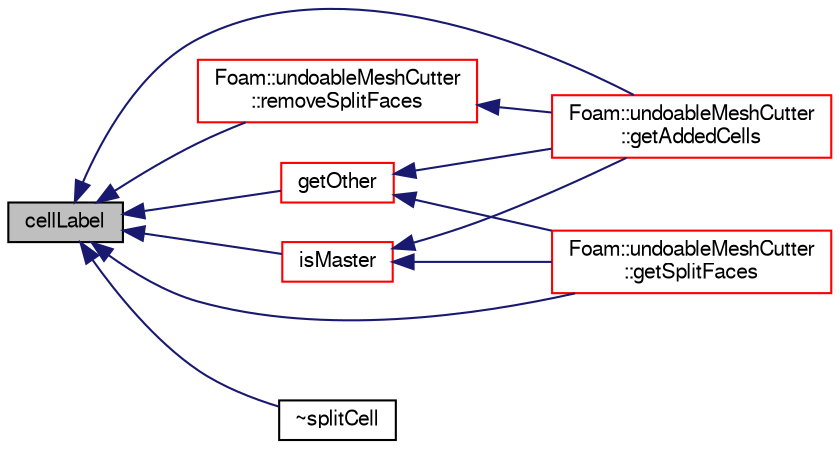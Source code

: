 digraph "cellLabel"
{
  bgcolor="transparent";
  edge [fontname="FreeSans",fontsize="10",labelfontname="FreeSans",labelfontsize="10"];
  node [fontname="FreeSans",fontsize="10",shape=record];
  rankdir="LR";
  Node52 [label="cellLabel",height=0.2,width=0.4,color="black", fillcolor="grey75", style="filled", fontcolor="black"];
  Node52 -> Node53 [dir="back",color="midnightblue",fontsize="10",style="solid",fontname="FreeSans"];
  Node53 [label="Foam::undoableMeshCutter\l::getAddedCells",height=0.2,width=0.4,color="red",URL="$a21518.html#ab5ebffca83676b163aefa40518831e37",tooltip="Like getSplitFaces but returns map from original to added cell. "];
  Node52 -> Node55 [dir="back",color="midnightblue",fontsize="10",style="solid",fontname="FreeSans"];
  Node55 [label="getOther",height=0.2,width=0.4,color="red",URL="$a21526.html#ae470ddffb5db2f30deda7a5fd0ce23b4",tooltip="Returns other half of split cell. I.e. slave if this is master. "];
  Node55 -> Node57 [dir="back",color="midnightblue",fontsize="10",style="solid",fontname="FreeSans"];
  Node57 [label="Foam::undoableMeshCutter\l::getSplitFaces",height=0.2,width=0.4,color="red",URL="$a21518.html#a1e3a8bd512524e4ded9885f9dcfdcb16",tooltip="Calculate split faces from current liveCells. Only. "];
  Node55 -> Node53 [dir="back",color="midnightblue",fontsize="10",style="solid",fontname="FreeSans"];
  Node52 -> Node57 [dir="back",color="midnightblue",fontsize="10",style="solid",fontname="FreeSans"];
  Node52 -> Node59 [dir="back",color="midnightblue",fontsize="10",style="solid",fontname="FreeSans"];
  Node59 [label="isMaster",height=0.2,width=0.4,color="red",URL="$a21526.html#a6dfd2bbd6bdf03bbc060502834e3fac0",tooltip="Check if this is master cell of split. "];
  Node59 -> Node57 [dir="back",color="midnightblue",fontsize="10",style="solid",fontname="FreeSans"];
  Node59 -> Node53 [dir="back",color="midnightblue",fontsize="10",style="solid",fontname="FreeSans"];
  Node52 -> Node60 [dir="back",color="midnightblue",fontsize="10",style="solid",fontname="FreeSans"];
  Node60 [label="Foam::undoableMeshCutter\l::removeSplitFaces",height=0.2,width=0.4,color="red",URL="$a21518.html#afded860e134d9338c8bf9641a8c5e3c2",tooltip="Remove some refinement. Needs to be supplied subset of. "];
  Node60 -> Node53 [dir="back",color="midnightblue",fontsize="10",style="solid",fontname="FreeSans"];
  Node52 -> Node61 [dir="back",color="midnightblue",fontsize="10",style="solid",fontname="FreeSans"];
  Node61 [label="~splitCell",height=0.2,width=0.4,color="black",URL="$a21526.html#a9f8da6a47b2bcec1159d371859687d63",tooltip="Destructor. "];
}

